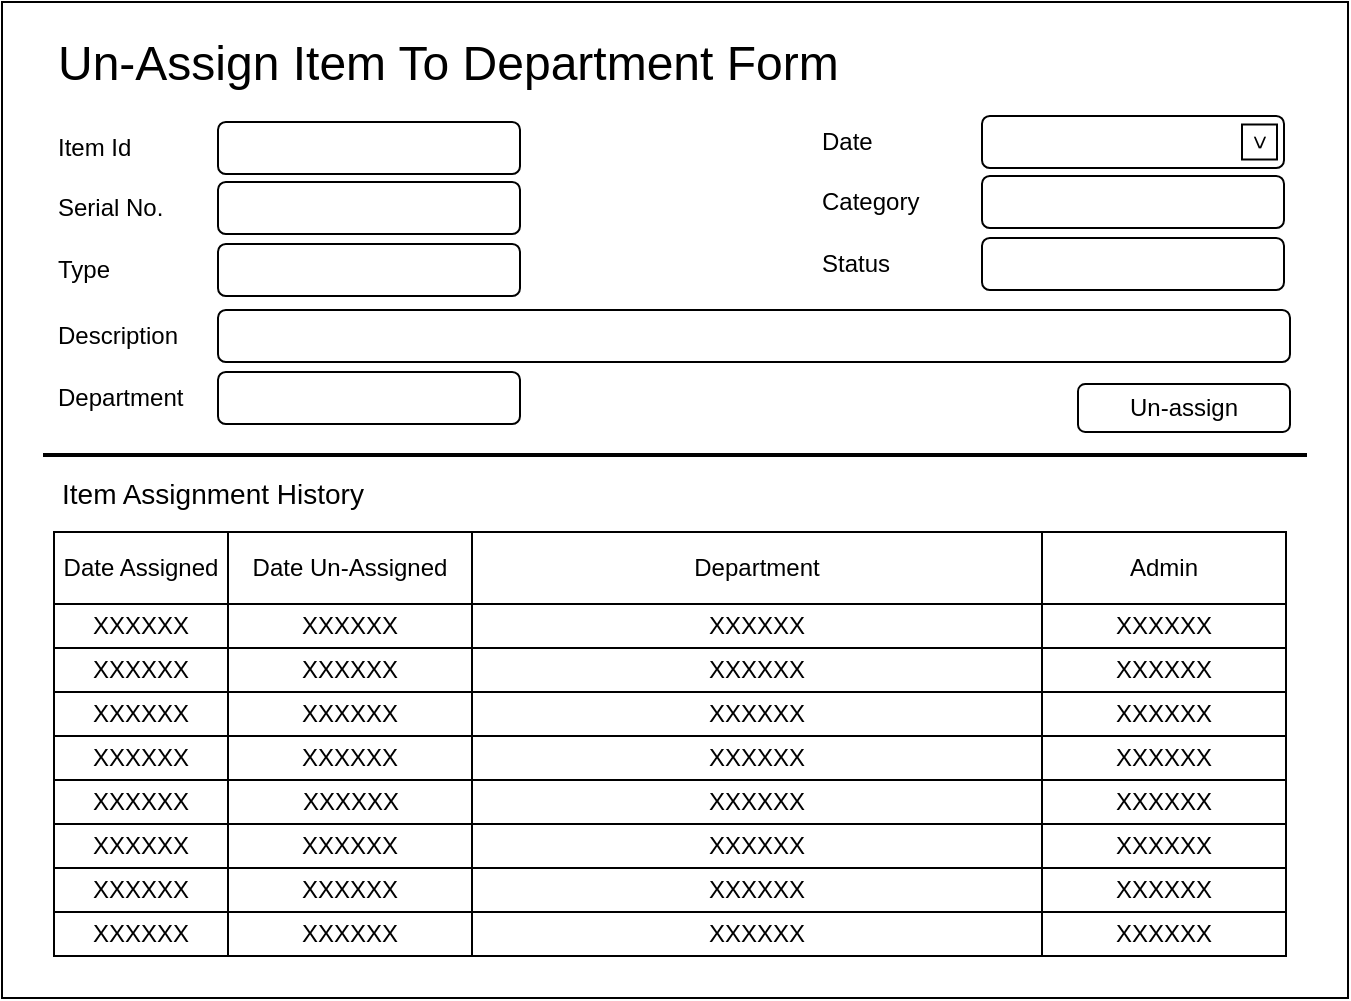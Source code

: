 <mxfile version="12.4.2" type="device" pages="1"><diagram id="nNfNXu-WG19YWjzoa8Jk" name="Page-1"><mxGraphModel dx="1086" dy="494" grid="0" gridSize="10" guides="1" tooltips="1" connect="1" arrows="1" fold="1" page="1" pageScale="1" pageWidth="850" pageHeight="1100" math="0" shadow="0"><root><mxCell id="0"/><mxCell id="1" parent="0"/><mxCell id="N9eJ0ozq8aaQLGvf90bj-3" value="" style="rounded=0;whiteSpace=wrap;html=1;" parent="1" vertex="1"><mxGeometry x="56" y="80" width="673" height="498" as="geometry"/></mxCell><mxCell id="N9eJ0ozq8aaQLGvf90bj-4" value="" style="rounded=1;whiteSpace=wrap;html=1;" parent="1" vertex="1"><mxGeometry x="164" y="140" width="151" height="26" as="geometry"/></mxCell><mxCell id="N9eJ0ozq8aaQLGvf90bj-5" value="Item Id" style="text;html=1;strokeColor=none;fillColor=none;align=left;verticalAlign=middle;whiteSpace=wrap;rounded=0;" parent="1" vertex="1"><mxGeometry x="82" y="143" width="40" height="20" as="geometry"/></mxCell><mxCell id="N9eJ0ozq8aaQLGvf90bj-7" value="Serial No." style="text;html=1;strokeColor=none;fillColor=none;align=left;verticalAlign=middle;whiteSpace=wrap;rounded=0;" parent="1" vertex="1"><mxGeometry x="82" y="173" width="74" height="20" as="geometry"/></mxCell><mxCell id="N9eJ0ozq8aaQLGvf90bj-10" value="" style="rounded=1;whiteSpace=wrap;html=1;" parent="1" vertex="1"><mxGeometry x="164" y="170" width="151" height="26" as="geometry"/></mxCell><mxCell id="N9eJ0ozq8aaQLGvf90bj-11" value="Date" style="text;html=1;strokeColor=none;fillColor=none;align=left;verticalAlign=middle;whiteSpace=wrap;rounded=0;" parent="1" vertex="1"><mxGeometry x="464" y="140" width="40" height="20" as="geometry"/></mxCell><mxCell id="N9eJ0ozq8aaQLGvf90bj-12" value="" style="rounded=1;whiteSpace=wrap;html=1;" parent="1" vertex="1"><mxGeometry x="546" y="137" width="151" height="26" as="geometry"/></mxCell><mxCell id="N9eJ0ozq8aaQLGvf90bj-17" value="Category" style="text;html=1;strokeColor=none;fillColor=none;align=left;verticalAlign=middle;whiteSpace=wrap;rounded=0;" parent="1" vertex="1"><mxGeometry x="464" y="170" width="74" height="20" as="geometry"/></mxCell><mxCell id="N9eJ0ozq8aaQLGvf90bj-18" value="" style="rounded=1;whiteSpace=wrap;html=1;" parent="1" vertex="1"><mxGeometry x="546" y="167" width="151" height="26" as="geometry"/></mxCell><mxCell id="N9eJ0ozq8aaQLGvf90bj-19" value="Type" style="text;html=1;strokeColor=none;fillColor=none;align=left;verticalAlign=middle;whiteSpace=wrap;rounded=0;" parent="1" vertex="1"><mxGeometry x="82" y="204" width="74" height="20" as="geometry"/></mxCell><mxCell id="N9eJ0ozq8aaQLGvf90bj-20" value="" style="rounded=1;whiteSpace=wrap;html=1;" parent="1" vertex="1"><mxGeometry x="164" y="201" width="151" height="26" as="geometry"/></mxCell><mxCell id="N9eJ0ozq8aaQLGvf90bj-21" value="Description" style="text;html=1;strokeColor=none;fillColor=none;align=left;verticalAlign=middle;whiteSpace=wrap;rounded=0;" parent="1" vertex="1"><mxGeometry x="82" y="237" width="74" height="20" as="geometry"/></mxCell><mxCell id="N9eJ0ozq8aaQLGvf90bj-22" value="" style="rounded=1;whiteSpace=wrap;html=1;" parent="1" vertex="1"><mxGeometry x="164" y="234" width="536" height="26" as="geometry"/></mxCell><mxCell id="N9eJ0ozq8aaQLGvf90bj-23" value="Status" style="text;html=1;strokeColor=none;fillColor=none;align=left;verticalAlign=middle;whiteSpace=wrap;rounded=0;" parent="1" vertex="1"><mxGeometry x="464" y="201" width="74" height="20" as="geometry"/></mxCell><mxCell id="N9eJ0ozq8aaQLGvf90bj-24" value="" style="rounded=1;whiteSpace=wrap;html=1;" parent="1" vertex="1"><mxGeometry x="546" y="198" width="151" height="26" as="geometry"/></mxCell><mxCell id="N9eJ0ozq8aaQLGvf90bj-25" value="&amp;gt;" style="whiteSpace=wrap;html=1;aspect=fixed;align=center;rotation=90;" parent="1" vertex="1"><mxGeometry x="676" y="141.25" width="17.5" height="17.5" as="geometry"/></mxCell><mxCell id="N9eJ0ozq8aaQLGvf90bj-27" value="Un-assign" style="rounded=1;whiteSpace=wrap;html=1;" parent="1" vertex="1"><mxGeometry x="594" y="271" width="106" height="24" as="geometry"/></mxCell><mxCell id="N9eJ0ozq8aaQLGvf90bj-30" value="" style="rounded=0;whiteSpace=wrap;html=1;" parent="1" vertex="1"><mxGeometry x="77" y="306" width="631" height="1" as="geometry"/></mxCell><mxCell id="N9eJ0ozq8aaQLGvf90bj-31" value="&lt;font style=&quot;font-size: 24px&quot;&gt;Un-Assign Item To Department Form&lt;/font&gt;" style="text;html=1;strokeColor=none;fillColor=none;align=left;verticalAlign=middle;whiteSpace=wrap;rounded=0;" parent="1" vertex="1"><mxGeometry x="82" y="101" width="438" height="20" as="geometry"/></mxCell><mxCell id="N9eJ0ozq8aaQLGvf90bj-32" value="&lt;font style=&quot;font-size: 14px&quot;&gt;Item Assignment History&lt;/font&gt;" style="text;html=1;strokeColor=none;fillColor=none;align=left;verticalAlign=middle;whiteSpace=wrap;rounded=0;" parent="1" vertex="1"><mxGeometry x="84" y="316" width="416" height="20" as="geometry"/></mxCell><mxCell id="N9eJ0ozq8aaQLGvf90bj-34" value="Date Assigned" style="rounded=0;whiteSpace=wrap;html=1;" parent="1" vertex="1"><mxGeometry x="82" y="345" width="87" height="36" as="geometry"/></mxCell><mxCell id="N9eJ0ozq8aaQLGvf90bj-35" value="Date Un-Assigned" style="rounded=0;whiteSpace=wrap;html=1;" parent="1" vertex="1"><mxGeometry x="169" y="345" width="122" height="36" as="geometry"/></mxCell><mxCell id="N9eJ0ozq8aaQLGvf90bj-37" value="Department" style="rounded=0;whiteSpace=wrap;html=1;" parent="1" vertex="1"><mxGeometry x="291" y="345" width="285" height="36" as="geometry"/></mxCell><mxCell id="N9eJ0ozq8aaQLGvf90bj-40" value="Admin" style="rounded=0;whiteSpace=wrap;html=1;" parent="1" vertex="1"><mxGeometry x="576" y="345" width="122" height="36" as="geometry"/></mxCell><mxCell id="N9eJ0ozq8aaQLGvf90bj-41" value="XXXXXX" style="rounded=0;whiteSpace=wrap;html=1;" parent="1" vertex="1"><mxGeometry x="82" y="381" width="87" height="22" as="geometry"/></mxCell><mxCell id="N9eJ0ozq8aaQLGvf90bj-42" value="XXXXXX" style="rounded=0;whiteSpace=wrap;html=1;" parent="1" vertex="1"><mxGeometry x="169" y="381" width="122" height="22" as="geometry"/></mxCell><mxCell id="N9eJ0ozq8aaQLGvf90bj-44" value="XXXXXX" style="rounded=0;whiteSpace=wrap;html=1;" parent="1" vertex="1"><mxGeometry x="291" y="381" width="285" height="22" as="geometry"/></mxCell><mxCell id="N9eJ0ozq8aaQLGvf90bj-46" value="XXXXXX" style="rounded=0;whiteSpace=wrap;html=1;" parent="1" vertex="1"><mxGeometry x="576" y="381" width="122" height="22" as="geometry"/></mxCell><mxCell id="N9eJ0ozq8aaQLGvf90bj-47" value="XXXXXX" style="rounded=0;whiteSpace=wrap;html=1;" parent="1" vertex="1"><mxGeometry x="82" y="403" width="87" height="22" as="geometry"/></mxCell><mxCell id="N9eJ0ozq8aaQLGvf90bj-48" value="XXXXXX" style="rounded=0;whiteSpace=wrap;html=1;" parent="1" vertex="1"><mxGeometry x="169" y="403" width="122" height="22" as="geometry"/></mxCell><mxCell id="N9eJ0ozq8aaQLGvf90bj-50" value="XXXXXX" style="rounded=0;whiteSpace=wrap;html=1;" parent="1" vertex="1"><mxGeometry x="291" y="403" width="285" height="22" as="geometry"/></mxCell><mxCell id="N9eJ0ozq8aaQLGvf90bj-52" value="XXXXXX" style="rounded=0;whiteSpace=wrap;html=1;" parent="1" vertex="1"><mxGeometry x="576" y="403" width="122" height="22" as="geometry"/></mxCell><mxCell id="N9eJ0ozq8aaQLGvf90bj-53" value="XXXXXX" style="rounded=0;whiteSpace=wrap;html=1;" parent="1" vertex="1"><mxGeometry x="82" y="425" width="87" height="22" as="geometry"/></mxCell><mxCell id="N9eJ0ozq8aaQLGvf90bj-54" value="XXXXXX" style="rounded=0;whiteSpace=wrap;html=1;" parent="1" vertex="1"><mxGeometry x="169" y="425" width="122" height="22" as="geometry"/></mxCell><mxCell id="N9eJ0ozq8aaQLGvf90bj-56" value="XXXXXX" style="rounded=0;whiteSpace=wrap;html=1;" parent="1" vertex="1"><mxGeometry x="291" y="425" width="285" height="22" as="geometry"/></mxCell><mxCell id="N9eJ0ozq8aaQLGvf90bj-58" value="XXXXXX" style="rounded=0;whiteSpace=wrap;html=1;" parent="1" vertex="1"><mxGeometry x="576" y="425" width="122" height="22" as="geometry"/></mxCell><mxCell id="N9eJ0ozq8aaQLGvf90bj-71" value="XXXXXX" style="rounded=0;whiteSpace=wrap;html=1;" parent="1" vertex="1"><mxGeometry x="82" y="447" width="87" height="22" as="geometry"/></mxCell><mxCell id="N9eJ0ozq8aaQLGvf90bj-72" value="XXXXXX" style="rounded=0;whiteSpace=wrap;html=1;" parent="1" vertex="1"><mxGeometry x="169" y="447" width="122" height="22" as="geometry"/></mxCell><mxCell id="N9eJ0ozq8aaQLGvf90bj-74" value="XXXXXX" style="rounded=0;whiteSpace=wrap;html=1;" parent="1" vertex="1"><mxGeometry x="291" y="447" width="285" height="22" as="geometry"/></mxCell><mxCell id="N9eJ0ozq8aaQLGvf90bj-76" value="XXXXXX" style="rounded=0;whiteSpace=wrap;html=1;" parent="1" vertex="1"><mxGeometry x="576" y="447" width="122" height="22" as="geometry"/></mxCell><mxCell id="N9eJ0ozq8aaQLGvf90bj-77" value="XXXXXX" style="rounded=0;whiteSpace=wrap;html=1;" parent="1" vertex="1"><mxGeometry x="82" y="469" width="87" height="22" as="geometry"/></mxCell><mxCell id="N9eJ0ozq8aaQLGvf90bj-78" value="XXXXXX" style="rounded=0;whiteSpace=wrap;html=1;" parent="1" vertex="1"><mxGeometry x="169" y="469" width="123" height="22" as="geometry"/></mxCell><mxCell id="N9eJ0ozq8aaQLGvf90bj-80" value="XXXXXX" style="rounded=0;whiteSpace=wrap;html=1;" parent="1" vertex="1"><mxGeometry x="291" y="469" width="285" height="22" as="geometry"/></mxCell><mxCell id="N9eJ0ozq8aaQLGvf90bj-82" value="XXXXXX" style="rounded=0;whiteSpace=wrap;html=1;" parent="1" vertex="1"><mxGeometry x="576" y="469" width="122" height="22" as="geometry"/></mxCell><mxCell id="N9eJ0ozq8aaQLGvf90bj-83" value="XXXXXX" style="rounded=0;whiteSpace=wrap;html=1;" parent="1" vertex="1"><mxGeometry x="82" y="491" width="87" height="22" as="geometry"/></mxCell><mxCell id="N9eJ0ozq8aaQLGvf90bj-84" value="XXXXXX" style="rounded=0;whiteSpace=wrap;html=1;" parent="1" vertex="1"><mxGeometry x="169" y="491" width="122" height="22" as="geometry"/></mxCell><mxCell id="N9eJ0ozq8aaQLGvf90bj-86" value="XXXXXX" style="rounded=0;whiteSpace=wrap;html=1;" parent="1" vertex="1"><mxGeometry x="291" y="491" width="285" height="22" as="geometry"/></mxCell><mxCell id="N9eJ0ozq8aaQLGvf90bj-88" value="XXXXXX" style="rounded=0;whiteSpace=wrap;html=1;" parent="1" vertex="1"><mxGeometry x="576" y="491" width="122" height="22" as="geometry"/></mxCell><mxCell id="N9eJ0ozq8aaQLGvf90bj-89" value="XXXXXX" style="rounded=0;whiteSpace=wrap;html=1;" parent="1" vertex="1"><mxGeometry x="82" y="513" width="87" height="22" as="geometry"/></mxCell><mxCell id="N9eJ0ozq8aaQLGvf90bj-90" value="XXXXXX" style="rounded=0;whiteSpace=wrap;html=1;" parent="1" vertex="1"><mxGeometry x="169" y="513" width="122" height="22" as="geometry"/></mxCell><mxCell id="N9eJ0ozq8aaQLGvf90bj-92" value="XXXXXX" style="rounded=0;whiteSpace=wrap;html=1;" parent="1" vertex="1"><mxGeometry x="291" y="513" width="285" height="22" as="geometry"/></mxCell><mxCell id="N9eJ0ozq8aaQLGvf90bj-94" value="XXXXXX" style="rounded=0;whiteSpace=wrap;html=1;" parent="1" vertex="1"><mxGeometry x="576" y="513" width="122" height="22" as="geometry"/></mxCell><mxCell id="N9eJ0ozq8aaQLGvf90bj-101" value="XXXXXX" style="rounded=0;whiteSpace=wrap;html=1;" parent="1" vertex="1"><mxGeometry x="82" y="535" width="87" height="22" as="geometry"/></mxCell><mxCell id="N9eJ0ozq8aaQLGvf90bj-102" value="XXXXXX" style="rounded=0;whiteSpace=wrap;html=1;" parent="1" vertex="1"><mxGeometry x="169" y="535" width="122" height="22" as="geometry"/></mxCell><mxCell id="N9eJ0ozq8aaQLGvf90bj-104" value="XXXXXX" style="rounded=0;whiteSpace=wrap;html=1;" parent="1" vertex="1"><mxGeometry x="291" y="535" width="285" height="22" as="geometry"/></mxCell><mxCell id="N9eJ0ozq8aaQLGvf90bj-106" value="XXXXXX" style="rounded=0;whiteSpace=wrap;html=1;" parent="1" vertex="1"><mxGeometry x="576" y="535" width="122" height="22" as="geometry"/></mxCell><mxCell id="3vXd6yUN8uZz8PY4INLZ-1" value="Department" style="text;html=1;strokeColor=none;fillColor=none;align=left;verticalAlign=middle;whiteSpace=wrap;rounded=0;" parent="1" vertex="1"><mxGeometry x="82" y="268" width="74" height="20" as="geometry"/></mxCell><mxCell id="3vXd6yUN8uZz8PY4INLZ-2" value="" style="rounded=1;whiteSpace=wrap;html=1;" parent="1" vertex="1"><mxGeometry x="164" y="265" width="151" height="26" as="geometry"/></mxCell></root></mxGraphModel></diagram></mxfile>